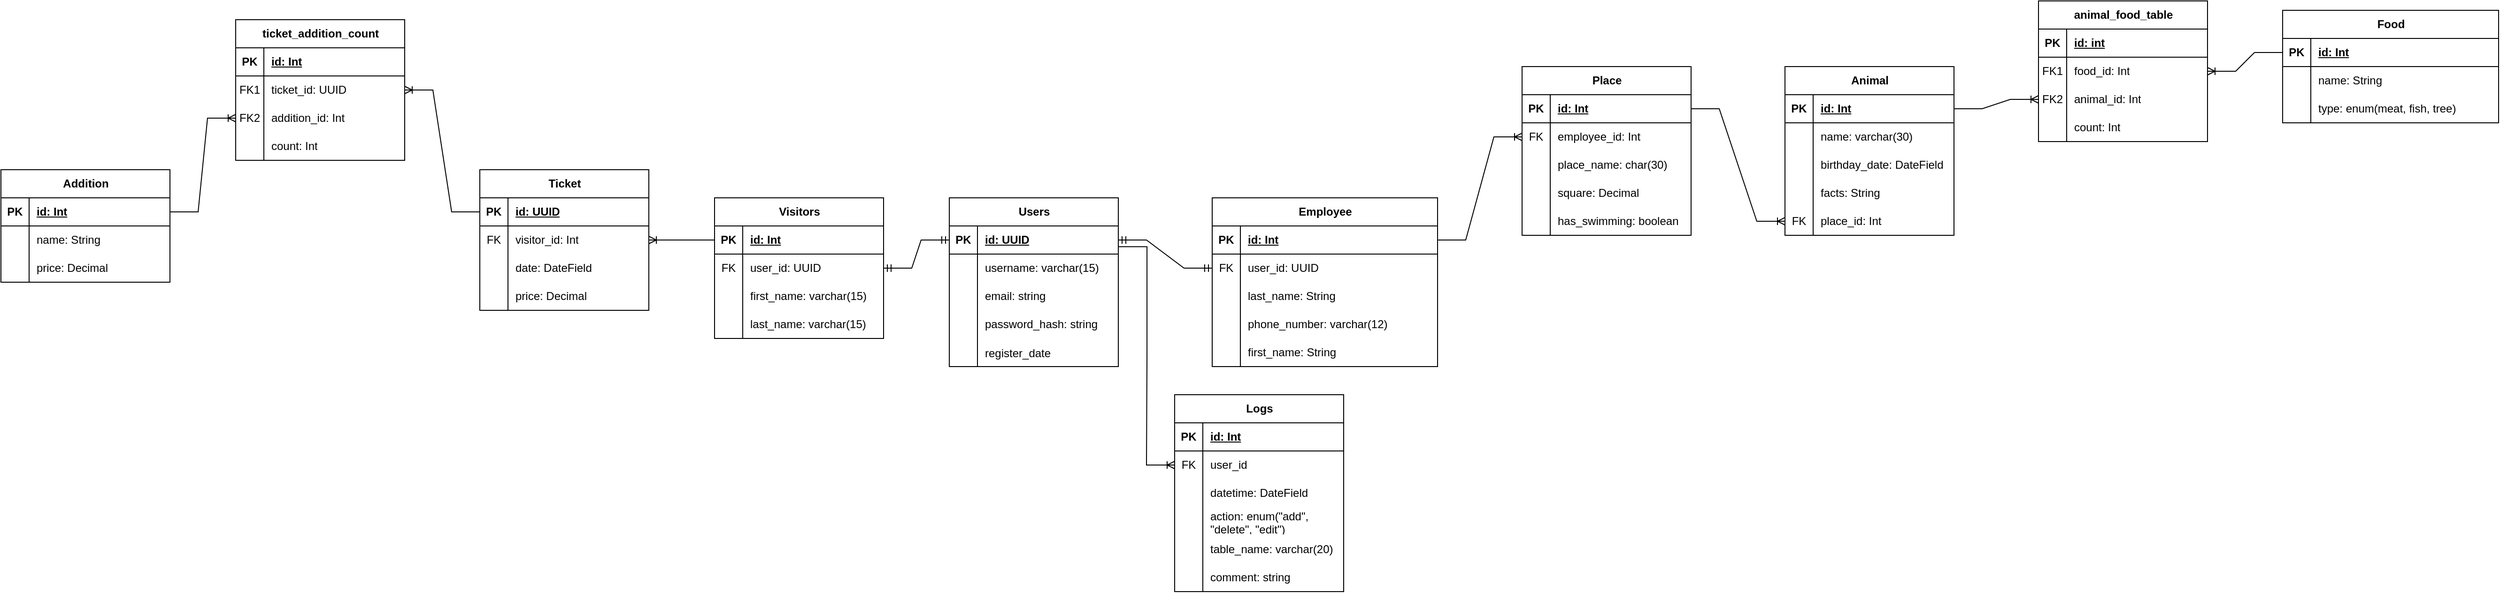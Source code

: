 <mxfile version="24.7.8">
  <diagram name="Page-1" id="DE8N3_P5f9Lv_1x0zMs5">
    <mxGraphModel dx="1443" dy="790" grid="1" gridSize="10" guides="1" tooltips="1" connect="1" arrows="1" fold="1" page="1" pageScale="1" pageWidth="850" pageHeight="1100" math="0" shadow="0">
      <root>
        <mxCell id="0" />
        <mxCell id="1" parent="0" />
        <mxCell id="xOiOOJFxDGVEuiLEVD7t-6" value="Users" style="shape=table;startSize=30;container=1;collapsible=1;childLayout=tableLayout;fixedRows=1;rowLines=0;fontStyle=1;align=center;resizeLast=1;html=1;" parent="1" vertex="1">
          <mxGeometry x="320" y="520" width="180" height="180" as="geometry" />
        </mxCell>
        <mxCell id="xOiOOJFxDGVEuiLEVD7t-7" value="" style="shape=tableRow;horizontal=0;startSize=0;swimlaneHead=0;swimlaneBody=0;fillColor=none;collapsible=0;dropTarget=0;points=[[0,0.5],[1,0.5]];portConstraint=eastwest;top=0;left=0;right=0;bottom=1;" parent="xOiOOJFxDGVEuiLEVD7t-6" vertex="1">
          <mxGeometry y="30" width="180" height="30" as="geometry" />
        </mxCell>
        <mxCell id="xOiOOJFxDGVEuiLEVD7t-8" value="PK" style="shape=partialRectangle;connectable=0;fillColor=none;top=0;left=0;bottom=0;right=0;fontStyle=1;overflow=hidden;whiteSpace=wrap;html=1;" parent="xOiOOJFxDGVEuiLEVD7t-7" vertex="1">
          <mxGeometry width="30" height="30" as="geometry">
            <mxRectangle width="30" height="30" as="alternateBounds" />
          </mxGeometry>
        </mxCell>
        <mxCell id="xOiOOJFxDGVEuiLEVD7t-9" value="id: UUID" style="shape=partialRectangle;connectable=0;fillColor=none;top=0;left=0;bottom=0;right=0;align=left;spacingLeft=6;fontStyle=5;overflow=hidden;whiteSpace=wrap;html=1;" parent="xOiOOJFxDGVEuiLEVD7t-7" vertex="1">
          <mxGeometry x="30" width="150" height="30" as="geometry">
            <mxRectangle width="150" height="30" as="alternateBounds" />
          </mxGeometry>
        </mxCell>
        <mxCell id="xOiOOJFxDGVEuiLEVD7t-10" value="" style="shape=tableRow;horizontal=0;startSize=0;swimlaneHead=0;swimlaneBody=0;fillColor=none;collapsible=0;dropTarget=0;points=[[0,0.5],[1,0.5]];portConstraint=eastwest;top=0;left=0;right=0;bottom=0;" parent="xOiOOJFxDGVEuiLEVD7t-6" vertex="1">
          <mxGeometry y="60" width="180" height="30" as="geometry" />
        </mxCell>
        <mxCell id="xOiOOJFxDGVEuiLEVD7t-11" value="" style="shape=partialRectangle;connectable=0;fillColor=none;top=0;left=0;bottom=0;right=0;editable=1;overflow=hidden;whiteSpace=wrap;html=1;" parent="xOiOOJFxDGVEuiLEVD7t-10" vertex="1">
          <mxGeometry width="30" height="30" as="geometry">
            <mxRectangle width="30" height="30" as="alternateBounds" />
          </mxGeometry>
        </mxCell>
        <mxCell id="xOiOOJFxDGVEuiLEVD7t-12" value="username: varchar(15)" style="shape=partialRectangle;connectable=0;fillColor=none;top=0;left=0;bottom=0;right=0;align=left;spacingLeft=6;overflow=hidden;whiteSpace=wrap;html=1;" parent="xOiOOJFxDGVEuiLEVD7t-10" vertex="1">
          <mxGeometry x="30" width="150" height="30" as="geometry">
            <mxRectangle width="150" height="30" as="alternateBounds" />
          </mxGeometry>
        </mxCell>
        <mxCell id="xOiOOJFxDGVEuiLEVD7t-13" value="" style="shape=tableRow;horizontal=0;startSize=0;swimlaneHead=0;swimlaneBody=0;fillColor=none;collapsible=0;dropTarget=0;points=[[0,0.5],[1,0.5]];portConstraint=eastwest;top=0;left=0;right=0;bottom=0;" parent="xOiOOJFxDGVEuiLEVD7t-6" vertex="1">
          <mxGeometry y="90" width="180" height="30" as="geometry" />
        </mxCell>
        <mxCell id="xOiOOJFxDGVEuiLEVD7t-14" value="" style="shape=partialRectangle;connectable=0;fillColor=none;top=0;left=0;bottom=0;right=0;editable=1;overflow=hidden;whiteSpace=wrap;html=1;" parent="xOiOOJFxDGVEuiLEVD7t-13" vertex="1">
          <mxGeometry width="30" height="30" as="geometry">
            <mxRectangle width="30" height="30" as="alternateBounds" />
          </mxGeometry>
        </mxCell>
        <mxCell id="xOiOOJFxDGVEuiLEVD7t-15" value="email: string" style="shape=partialRectangle;connectable=0;fillColor=none;top=0;left=0;bottom=0;right=0;align=left;spacingLeft=6;overflow=hidden;whiteSpace=wrap;html=1;" parent="xOiOOJFxDGVEuiLEVD7t-13" vertex="1">
          <mxGeometry x="30" width="150" height="30" as="geometry">
            <mxRectangle width="150" height="30" as="alternateBounds" />
          </mxGeometry>
        </mxCell>
        <mxCell id="xOiOOJFxDGVEuiLEVD7t-16" value="" style="shape=tableRow;horizontal=0;startSize=0;swimlaneHead=0;swimlaneBody=0;fillColor=none;collapsible=0;dropTarget=0;points=[[0,0.5],[1,0.5]];portConstraint=eastwest;top=0;left=0;right=0;bottom=0;" parent="xOiOOJFxDGVEuiLEVD7t-6" vertex="1">
          <mxGeometry y="120" width="180" height="30" as="geometry" />
        </mxCell>
        <mxCell id="xOiOOJFxDGVEuiLEVD7t-17" value="" style="shape=partialRectangle;connectable=0;fillColor=none;top=0;left=0;bottom=0;right=0;editable=1;overflow=hidden;whiteSpace=wrap;html=1;" parent="xOiOOJFxDGVEuiLEVD7t-16" vertex="1">
          <mxGeometry width="30" height="30" as="geometry">
            <mxRectangle width="30" height="30" as="alternateBounds" />
          </mxGeometry>
        </mxCell>
        <mxCell id="xOiOOJFxDGVEuiLEVD7t-18" value="password_hash: string" style="shape=partialRectangle;connectable=0;fillColor=none;top=0;left=0;bottom=0;right=0;align=left;spacingLeft=6;overflow=hidden;whiteSpace=wrap;html=1;" parent="xOiOOJFxDGVEuiLEVD7t-16" vertex="1">
          <mxGeometry x="30" width="150" height="30" as="geometry">
            <mxRectangle width="150" height="30" as="alternateBounds" />
          </mxGeometry>
        </mxCell>
        <mxCell id="xOiOOJFxDGVEuiLEVD7t-19" value="" style="shape=tableRow;horizontal=0;startSize=0;swimlaneHead=0;swimlaneBody=0;fillColor=none;collapsible=0;dropTarget=0;points=[[0,0.5],[1,0.5]];portConstraint=eastwest;top=0;left=0;right=0;bottom=0;" parent="xOiOOJFxDGVEuiLEVD7t-6" vertex="1">
          <mxGeometry y="150" width="180" height="30" as="geometry" />
        </mxCell>
        <mxCell id="xOiOOJFxDGVEuiLEVD7t-20" value="" style="shape=partialRectangle;connectable=0;fillColor=none;top=0;left=0;bottom=0;right=0;editable=1;overflow=hidden;" parent="xOiOOJFxDGVEuiLEVD7t-19" vertex="1">
          <mxGeometry width="30" height="30" as="geometry">
            <mxRectangle width="30" height="30" as="alternateBounds" />
          </mxGeometry>
        </mxCell>
        <mxCell id="xOiOOJFxDGVEuiLEVD7t-21" value="register_date" style="shape=partialRectangle;connectable=0;fillColor=none;top=0;left=0;bottom=0;right=0;align=left;spacingLeft=6;overflow=hidden;" parent="xOiOOJFxDGVEuiLEVD7t-19" vertex="1">
          <mxGeometry x="30" width="150" height="30" as="geometry">
            <mxRectangle width="150" height="30" as="alternateBounds" />
          </mxGeometry>
        </mxCell>
        <mxCell id="xOiOOJFxDGVEuiLEVD7t-35" value="Visitors" style="shape=table;startSize=30;container=1;collapsible=1;childLayout=tableLayout;fixedRows=1;rowLines=0;fontStyle=1;align=center;resizeLast=1;html=1;" parent="1" vertex="1">
          <mxGeometry x="70" y="520" width="180" height="150" as="geometry" />
        </mxCell>
        <mxCell id="xOiOOJFxDGVEuiLEVD7t-36" value="" style="shape=tableRow;horizontal=0;startSize=0;swimlaneHead=0;swimlaneBody=0;fillColor=none;collapsible=0;dropTarget=0;points=[[0,0.5],[1,0.5]];portConstraint=eastwest;top=0;left=0;right=0;bottom=1;" parent="xOiOOJFxDGVEuiLEVD7t-35" vertex="1">
          <mxGeometry y="30" width="180" height="30" as="geometry" />
        </mxCell>
        <mxCell id="xOiOOJFxDGVEuiLEVD7t-37" value="PK" style="shape=partialRectangle;connectable=0;fillColor=none;top=0;left=0;bottom=0;right=0;fontStyle=1;overflow=hidden;whiteSpace=wrap;html=1;" parent="xOiOOJFxDGVEuiLEVD7t-36" vertex="1">
          <mxGeometry width="30" height="30" as="geometry">
            <mxRectangle width="30" height="30" as="alternateBounds" />
          </mxGeometry>
        </mxCell>
        <mxCell id="xOiOOJFxDGVEuiLEVD7t-38" value="id: Int" style="shape=partialRectangle;connectable=0;fillColor=none;top=0;left=0;bottom=0;right=0;align=left;spacingLeft=6;fontStyle=5;overflow=hidden;whiteSpace=wrap;html=1;" parent="xOiOOJFxDGVEuiLEVD7t-36" vertex="1">
          <mxGeometry x="30" width="150" height="30" as="geometry">
            <mxRectangle width="150" height="30" as="alternateBounds" />
          </mxGeometry>
        </mxCell>
        <mxCell id="xOiOOJFxDGVEuiLEVD7t-39" value="" style="shape=tableRow;horizontal=0;startSize=0;swimlaneHead=0;swimlaneBody=0;fillColor=none;collapsible=0;dropTarget=0;points=[[0,0.5],[1,0.5]];portConstraint=eastwest;top=0;left=0;right=0;bottom=0;" parent="xOiOOJFxDGVEuiLEVD7t-35" vertex="1">
          <mxGeometry y="60" width="180" height="30" as="geometry" />
        </mxCell>
        <mxCell id="xOiOOJFxDGVEuiLEVD7t-40" value="FK" style="shape=partialRectangle;connectable=0;fillColor=none;top=0;left=0;bottom=0;right=0;editable=1;overflow=hidden;whiteSpace=wrap;html=1;" parent="xOiOOJFxDGVEuiLEVD7t-39" vertex="1">
          <mxGeometry width="30" height="30" as="geometry">
            <mxRectangle width="30" height="30" as="alternateBounds" />
          </mxGeometry>
        </mxCell>
        <mxCell id="xOiOOJFxDGVEuiLEVD7t-41" value="user_id: UUID" style="shape=partialRectangle;connectable=0;fillColor=none;top=0;left=0;bottom=0;right=0;align=left;spacingLeft=6;overflow=hidden;whiteSpace=wrap;html=1;" parent="xOiOOJFxDGVEuiLEVD7t-39" vertex="1">
          <mxGeometry x="30" width="150" height="30" as="geometry">
            <mxRectangle width="150" height="30" as="alternateBounds" />
          </mxGeometry>
        </mxCell>
        <mxCell id="xOiOOJFxDGVEuiLEVD7t-42" value="" style="shape=tableRow;horizontal=0;startSize=0;swimlaneHead=0;swimlaneBody=0;fillColor=none;collapsible=0;dropTarget=0;points=[[0,0.5],[1,0.5]];portConstraint=eastwest;top=0;left=0;right=0;bottom=0;" parent="xOiOOJFxDGVEuiLEVD7t-35" vertex="1">
          <mxGeometry y="90" width="180" height="30" as="geometry" />
        </mxCell>
        <mxCell id="xOiOOJFxDGVEuiLEVD7t-43" value="" style="shape=partialRectangle;connectable=0;fillColor=none;top=0;left=0;bottom=0;right=0;editable=1;overflow=hidden;whiteSpace=wrap;html=1;" parent="xOiOOJFxDGVEuiLEVD7t-42" vertex="1">
          <mxGeometry width="30" height="30" as="geometry">
            <mxRectangle width="30" height="30" as="alternateBounds" />
          </mxGeometry>
        </mxCell>
        <mxCell id="xOiOOJFxDGVEuiLEVD7t-44" value="first_name: varchar(15)" style="shape=partialRectangle;connectable=0;fillColor=none;top=0;left=0;bottom=0;right=0;align=left;spacingLeft=6;overflow=hidden;whiteSpace=wrap;html=1;" parent="xOiOOJFxDGVEuiLEVD7t-42" vertex="1">
          <mxGeometry x="30" width="150" height="30" as="geometry">
            <mxRectangle width="150" height="30" as="alternateBounds" />
          </mxGeometry>
        </mxCell>
        <mxCell id="xOiOOJFxDGVEuiLEVD7t-45" value="" style="shape=tableRow;horizontal=0;startSize=0;swimlaneHead=0;swimlaneBody=0;fillColor=none;collapsible=0;dropTarget=0;points=[[0,0.5],[1,0.5]];portConstraint=eastwest;top=0;left=0;right=0;bottom=0;" parent="xOiOOJFxDGVEuiLEVD7t-35" vertex="1">
          <mxGeometry y="120" width="180" height="30" as="geometry" />
        </mxCell>
        <mxCell id="xOiOOJFxDGVEuiLEVD7t-46" value="" style="shape=partialRectangle;connectable=0;fillColor=none;top=0;left=0;bottom=0;right=0;editable=1;overflow=hidden;whiteSpace=wrap;html=1;" parent="xOiOOJFxDGVEuiLEVD7t-45" vertex="1">
          <mxGeometry width="30" height="30" as="geometry">
            <mxRectangle width="30" height="30" as="alternateBounds" />
          </mxGeometry>
        </mxCell>
        <mxCell id="xOiOOJFxDGVEuiLEVD7t-47" value="last_name: varchar(15)" style="shape=partialRectangle;connectable=0;fillColor=none;top=0;left=0;bottom=0;right=0;align=left;spacingLeft=6;overflow=hidden;whiteSpace=wrap;html=1;" parent="xOiOOJFxDGVEuiLEVD7t-45" vertex="1">
          <mxGeometry x="30" width="150" height="30" as="geometry">
            <mxRectangle width="150" height="30" as="alternateBounds" />
          </mxGeometry>
        </mxCell>
        <mxCell id="xOiOOJFxDGVEuiLEVD7t-75" value="" style="edgeStyle=entityRelationEdgeStyle;fontSize=12;html=1;endArrow=ERmandOne;rounded=0;exitX=0;exitY=0.5;exitDx=0;exitDy=0;entryX=1;entryY=0.5;entryDx=0;entryDy=0;endFill=0;startArrow=ERmandOne;startFill=0;" parent="1" source="xOiOOJFxDGVEuiLEVD7t-7" target="xOiOOJFxDGVEuiLEVD7t-39" edge="1">
          <mxGeometry width="100" height="100" relative="1" as="geometry">
            <mxPoint x="300" y="530" as="sourcePoint" />
            <mxPoint x="290" y="650" as="targetPoint" />
          </mxGeometry>
        </mxCell>
        <mxCell id="xOiOOJFxDGVEuiLEVD7t-62" value="Ticket" style="shape=table;startSize=30;container=1;collapsible=1;childLayout=tableLayout;fixedRows=1;rowLines=0;fontStyle=1;align=center;resizeLast=1;html=1;" parent="1" vertex="1">
          <mxGeometry x="-180" y="490" width="180" height="150" as="geometry" />
        </mxCell>
        <mxCell id="xOiOOJFxDGVEuiLEVD7t-63" value="" style="shape=tableRow;horizontal=0;startSize=0;swimlaneHead=0;swimlaneBody=0;fillColor=none;collapsible=0;dropTarget=0;points=[[0,0.5],[1,0.5]];portConstraint=eastwest;top=0;left=0;right=0;bottom=1;" parent="xOiOOJFxDGVEuiLEVD7t-62" vertex="1">
          <mxGeometry y="30" width="180" height="30" as="geometry" />
        </mxCell>
        <mxCell id="xOiOOJFxDGVEuiLEVD7t-64" value="PK" style="shape=partialRectangle;connectable=0;fillColor=none;top=0;left=0;bottom=0;right=0;fontStyle=1;overflow=hidden;whiteSpace=wrap;html=1;" parent="xOiOOJFxDGVEuiLEVD7t-63" vertex="1">
          <mxGeometry width="30" height="30" as="geometry">
            <mxRectangle width="30" height="30" as="alternateBounds" />
          </mxGeometry>
        </mxCell>
        <mxCell id="xOiOOJFxDGVEuiLEVD7t-65" value="id: UUID" style="shape=partialRectangle;connectable=0;fillColor=none;top=0;left=0;bottom=0;right=0;align=left;spacingLeft=6;fontStyle=5;overflow=hidden;whiteSpace=wrap;html=1;" parent="xOiOOJFxDGVEuiLEVD7t-63" vertex="1">
          <mxGeometry x="30" width="150" height="30" as="geometry">
            <mxRectangle width="150" height="30" as="alternateBounds" />
          </mxGeometry>
        </mxCell>
        <mxCell id="xOiOOJFxDGVEuiLEVD7t-66" value="" style="shape=tableRow;horizontal=0;startSize=0;swimlaneHead=0;swimlaneBody=0;fillColor=none;collapsible=0;dropTarget=0;points=[[0,0.5],[1,0.5]];portConstraint=eastwest;top=0;left=0;right=0;bottom=0;" parent="xOiOOJFxDGVEuiLEVD7t-62" vertex="1">
          <mxGeometry y="60" width="180" height="30" as="geometry" />
        </mxCell>
        <mxCell id="xOiOOJFxDGVEuiLEVD7t-67" value="FK" style="shape=partialRectangle;connectable=0;fillColor=none;top=0;left=0;bottom=0;right=0;editable=1;overflow=hidden;whiteSpace=wrap;html=1;" parent="xOiOOJFxDGVEuiLEVD7t-66" vertex="1">
          <mxGeometry width="30" height="30" as="geometry">
            <mxRectangle width="30" height="30" as="alternateBounds" />
          </mxGeometry>
        </mxCell>
        <mxCell id="xOiOOJFxDGVEuiLEVD7t-68" value="visitor&lt;span style=&quot;background-color: initial;&quot;&gt;_id: Int&lt;/span&gt;" style="shape=partialRectangle;connectable=0;fillColor=none;top=0;left=0;bottom=0;right=0;align=left;spacingLeft=6;overflow=hidden;whiteSpace=wrap;html=1;" parent="xOiOOJFxDGVEuiLEVD7t-66" vertex="1">
          <mxGeometry x="30" width="150" height="30" as="geometry">
            <mxRectangle width="150" height="30" as="alternateBounds" />
          </mxGeometry>
        </mxCell>
        <mxCell id="xOiOOJFxDGVEuiLEVD7t-79" value="" style="shape=tableRow;horizontal=0;startSize=0;swimlaneHead=0;swimlaneBody=0;fillColor=none;collapsible=0;dropTarget=0;points=[[0,0.5],[1,0.5]];portConstraint=eastwest;top=0;left=0;right=0;bottom=0;" parent="xOiOOJFxDGVEuiLEVD7t-62" vertex="1">
          <mxGeometry y="90" width="180" height="30" as="geometry" />
        </mxCell>
        <mxCell id="xOiOOJFxDGVEuiLEVD7t-80" value="" style="shape=partialRectangle;connectable=0;fillColor=none;top=0;left=0;bottom=0;right=0;editable=1;overflow=hidden;whiteSpace=wrap;html=1;" parent="xOiOOJFxDGVEuiLEVD7t-79" vertex="1">
          <mxGeometry width="30" height="30" as="geometry">
            <mxRectangle width="30" height="30" as="alternateBounds" />
          </mxGeometry>
        </mxCell>
        <mxCell id="xOiOOJFxDGVEuiLEVD7t-81" value="date: DateField" style="shape=partialRectangle;connectable=0;fillColor=none;top=0;left=0;bottom=0;right=0;align=left;spacingLeft=6;overflow=hidden;whiteSpace=wrap;html=1;" parent="xOiOOJFxDGVEuiLEVD7t-79" vertex="1">
          <mxGeometry x="30" width="150" height="30" as="geometry">
            <mxRectangle width="150" height="30" as="alternateBounds" />
          </mxGeometry>
        </mxCell>
        <mxCell id="xOiOOJFxDGVEuiLEVD7t-69" value="" style="shape=tableRow;horizontal=0;startSize=0;swimlaneHead=0;swimlaneBody=0;fillColor=none;collapsible=0;dropTarget=0;points=[[0,0.5],[1,0.5]];portConstraint=eastwest;top=0;left=0;right=0;bottom=0;" parent="xOiOOJFxDGVEuiLEVD7t-62" vertex="1">
          <mxGeometry y="120" width="180" height="30" as="geometry" />
        </mxCell>
        <mxCell id="xOiOOJFxDGVEuiLEVD7t-70" value="" style="shape=partialRectangle;connectable=0;fillColor=none;top=0;left=0;bottom=0;right=0;editable=1;overflow=hidden;whiteSpace=wrap;html=1;" parent="xOiOOJFxDGVEuiLEVD7t-69" vertex="1">
          <mxGeometry width="30" height="30" as="geometry">
            <mxRectangle width="30" height="30" as="alternateBounds" />
          </mxGeometry>
        </mxCell>
        <mxCell id="xOiOOJFxDGVEuiLEVD7t-71" value="price: Decimal" style="shape=partialRectangle;connectable=0;fillColor=none;top=0;left=0;bottom=0;right=0;align=left;spacingLeft=6;overflow=hidden;whiteSpace=wrap;html=1;" parent="xOiOOJFxDGVEuiLEVD7t-69" vertex="1">
          <mxGeometry x="30" width="150" height="30" as="geometry">
            <mxRectangle width="150" height="30" as="alternateBounds" />
          </mxGeometry>
        </mxCell>
        <mxCell id="xOiOOJFxDGVEuiLEVD7t-83" value="Addition" style="shape=table;startSize=30;container=1;collapsible=1;childLayout=tableLayout;fixedRows=1;rowLines=0;fontStyle=1;align=center;resizeLast=1;html=1;" parent="1" vertex="1">
          <mxGeometry x="-690" y="490" width="180" height="120" as="geometry" />
        </mxCell>
        <mxCell id="xOiOOJFxDGVEuiLEVD7t-84" value="" style="shape=tableRow;horizontal=0;startSize=0;swimlaneHead=0;swimlaneBody=0;fillColor=none;collapsible=0;dropTarget=0;points=[[0,0.5],[1,0.5]];portConstraint=eastwest;top=0;left=0;right=0;bottom=1;" parent="xOiOOJFxDGVEuiLEVD7t-83" vertex="1">
          <mxGeometry y="30" width="180" height="30" as="geometry" />
        </mxCell>
        <mxCell id="xOiOOJFxDGVEuiLEVD7t-85" value="PK" style="shape=partialRectangle;connectable=0;fillColor=none;top=0;left=0;bottom=0;right=0;fontStyle=1;overflow=hidden;whiteSpace=wrap;html=1;" parent="xOiOOJFxDGVEuiLEVD7t-84" vertex="1">
          <mxGeometry width="30" height="30" as="geometry">
            <mxRectangle width="30" height="30" as="alternateBounds" />
          </mxGeometry>
        </mxCell>
        <mxCell id="xOiOOJFxDGVEuiLEVD7t-86" value="id: Int" style="shape=partialRectangle;connectable=0;fillColor=none;top=0;left=0;bottom=0;right=0;align=left;spacingLeft=6;fontStyle=5;overflow=hidden;whiteSpace=wrap;html=1;" parent="xOiOOJFxDGVEuiLEVD7t-84" vertex="1">
          <mxGeometry x="30" width="150" height="30" as="geometry">
            <mxRectangle width="150" height="30" as="alternateBounds" />
          </mxGeometry>
        </mxCell>
        <mxCell id="xOiOOJFxDGVEuiLEVD7t-87" value="" style="shape=tableRow;horizontal=0;startSize=0;swimlaneHead=0;swimlaneBody=0;fillColor=none;collapsible=0;dropTarget=0;points=[[0,0.5],[1,0.5]];portConstraint=eastwest;top=0;left=0;right=0;bottom=0;" parent="xOiOOJFxDGVEuiLEVD7t-83" vertex="1">
          <mxGeometry y="60" width="180" height="30" as="geometry" />
        </mxCell>
        <mxCell id="xOiOOJFxDGVEuiLEVD7t-88" value="" style="shape=partialRectangle;connectable=0;fillColor=none;top=0;left=0;bottom=0;right=0;editable=1;overflow=hidden;whiteSpace=wrap;html=1;" parent="xOiOOJFxDGVEuiLEVD7t-87" vertex="1">
          <mxGeometry width="30" height="30" as="geometry">
            <mxRectangle width="30" height="30" as="alternateBounds" />
          </mxGeometry>
        </mxCell>
        <mxCell id="xOiOOJFxDGVEuiLEVD7t-89" value="name: String" style="shape=partialRectangle;connectable=0;fillColor=none;top=0;left=0;bottom=0;right=0;align=left;spacingLeft=6;overflow=hidden;whiteSpace=wrap;html=1;" parent="xOiOOJFxDGVEuiLEVD7t-87" vertex="1">
          <mxGeometry x="30" width="150" height="30" as="geometry">
            <mxRectangle width="150" height="30" as="alternateBounds" />
          </mxGeometry>
        </mxCell>
        <mxCell id="xOiOOJFxDGVEuiLEVD7t-90" value="" style="shape=tableRow;horizontal=0;startSize=0;swimlaneHead=0;swimlaneBody=0;fillColor=none;collapsible=0;dropTarget=0;points=[[0,0.5],[1,0.5]];portConstraint=eastwest;top=0;left=0;right=0;bottom=0;" parent="xOiOOJFxDGVEuiLEVD7t-83" vertex="1">
          <mxGeometry y="90" width="180" height="30" as="geometry" />
        </mxCell>
        <mxCell id="xOiOOJFxDGVEuiLEVD7t-91" value="" style="shape=partialRectangle;connectable=0;fillColor=none;top=0;left=0;bottom=0;right=0;editable=1;overflow=hidden;whiteSpace=wrap;html=1;" parent="xOiOOJFxDGVEuiLEVD7t-90" vertex="1">
          <mxGeometry width="30" height="30" as="geometry">
            <mxRectangle width="30" height="30" as="alternateBounds" />
          </mxGeometry>
        </mxCell>
        <mxCell id="xOiOOJFxDGVEuiLEVD7t-92" value="price: Decimal" style="shape=partialRectangle;connectable=0;fillColor=none;top=0;left=0;bottom=0;right=0;align=left;spacingLeft=6;overflow=hidden;whiteSpace=wrap;html=1;" parent="xOiOOJFxDGVEuiLEVD7t-90" vertex="1">
          <mxGeometry x="30" width="150" height="30" as="geometry">
            <mxRectangle width="150" height="30" as="alternateBounds" />
          </mxGeometry>
        </mxCell>
        <mxCell id="xOiOOJFxDGVEuiLEVD7t-96" value="ticket_addition_count" style="shape=table;startSize=30;container=1;collapsible=1;childLayout=tableLayout;fixedRows=1;rowLines=0;fontStyle=1;align=center;resizeLast=1;html=1;" parent="1" vertex="1">
          <mxGeometry x="-440" y="330" width="180" height="150" as="geometry" />
        </mxCell>
        <mxCell id="xOiOOJFxDGVEuiLEVD7t-97" value="" style="shape=tableRow;horizontal=0;startSize=0;swimlaneHead=0;swimlaneBody=0;fillColor=none;collapsible=0;dropTarget=0;points=[[0,0.5],[1,0.5]];portConstraint=eastwest;top=0;left=0;right=0;bottom=1;" parent="xOiOOJFxDGVEuiLEVD7t-96" vertex="1">
          <mxGeometry y="30" width="180" height="30" as="geometry" />
        </mxCell>
        <mxCell id="xOiOOJFxDGVEuiLEVD7t-98" value="PK" style="shape=partialRectangle;connectable=0;fillColor=none;top=0;left=0;bottom=0;right=0;fontStyle=1;overflow=hidden;whiteSpace=wrap;html=1;" parent="xOiOOJFxDGVEuiLEVD7t-97" vertex="1">
          <mxGeometry width="30" height="30" as="geometry">
            <mxRectangle width="30" height="30" as="alternateBounds" />
          </mxGeometry>
        </mxCell>
        <mxCell id="xOiOOJFxDGVEuiLEVD7t-99" value="id: Int" style="shape=partialRectangle;connectable=0;fillColor=none;top=0;left=0;bottom=0;right=0;align=left;spacingLeft=6;fontStyle=5;overflow=hidden;whiteSpace=wrap;html=1;" parent="xOiOOJFxDGVEuiLEVD7t-97" vertex="1">
          <mxGeometry x="30" width="150" height="30" as="geometry">
            <mxRectangle width="150" height="30" as="alternateBounds" />
          </mxGeometry>
        </mxCell>
        <mxCell id="xOiOOJFxDGVEuiLEVD7t-100" value="" style="shape=tableRow;horizontal=0;startSize=0;swimlaneHead=0;swimlaneBody=0;fillColor=none;collapsible=0;dropTarget=0;points=[[0,0.5],[1,0.5]];portConstraint=eastwest;top=0;left=0;right=0;bottom=0;" parent="xOiOOJFxDGVEuiLEVD7t-96" vertex="1">
          <mxGeometry y="60" width="180" height="30" as="geometry" />
        </mxCell>
        <mxCell id="xOiOOJFxDGVEuiLEVD7t-101" value="FK1" style="shape=partialRectangle;connectable=0;fillColor=none;top=0;left=0;bottom=0;right=0;editable=1;overflow=hidden;whiteSpace=wrap;html=1;" parent="xOiOOJFxDGVEuiLEVD7t-100" vertex="1">
          <mxGeometry width="30" height="30" as="geometry">
            <mxRectangle width="30" height="30" as="alternateBounds" />
          </mxGeometry>
        </mxCell>
        <mxCell id="xOiOOJFxDGVEuiLEVD7t-102" value="ticket_id: UUID" style="shape=partialRectangle;connectable=0;fillColor=none;top=0;left=0;bottom=0;right=0;align=left;spacingLeft=6;overflow=hidden;whiteSpace=wrap;html=1;" parent="xOiOOJFxDGVEuiLEVD7t-100" vertex="1">
          <mxGeometry x="30" width="150" height="30" as="geometry">
            <mxRectangle width="150" height="30" as="alternateBounds" />
          </mxGeometry>
        </mxCell>
        <mxCell id="xOiOOJFxDGVEuiLEVD7t-103" value="" style="shape=tableRow;horizontal=0;startSize=0;swimlaneHead=0;swimlaneBody=0;fillColor=none;collapsible=0;dropTarget=0;points=[[0,0.5],[1,0.5]];portConstraint=eastwest;top=0;left=0;right=0;bottom=0;" parent="xOiOOJFxDGVEuiLEVD7t-96" vertex="1">
          <mxGeometry y="90" width="180" height="30" as="geometry" />
        </mxCell>
        <mxCell id="xOiOOJFxDGVEuiLEVD7t-104" value="FK2" style="shape=partialRectangle;connectable=0;fillColor=none;top=0;left=0;bottom=0;right=0;editable=1;overflow=hidden;whiteSpace=wrap;html=1;" parent="xOiOOJFxDGVEuiLEVD7t-103" vertex="1">
          <mxGeometry width="30" height="30" as="geometry">
            <mxRectangle width="30" height="30" as="alternateBounds" />
          </mxGeometry>
        </mxCell>
        <mxCell id="xOiOOJFxDGVEuiLEVD7t-105" value="addition_id: Int" style="shape=partialRectangle;connectable=0;fillColor=none;top=0;left=0;bottom=0;right=0;align=left;spacingLeft=6;overflow=hidden;whiteSpace=wrap;html=1;" parent="xOiOOJFxDGVEuiLEVD7t-103" vertex="1">
          <mxGeometry x="30" width="150" height="30" as="geometry">
            <mxRectangle width="150" height="30" as="alternateBounds" />
          </mxGeometry>
        </mxCell>
        <mxCell id="xOiOOJFxDGVEuiLEVD7t-106" value="" style="shape=tableRow;horizontal=0;startSize=0;swimlaneHead=0;swimlaneBody=0;fillColor=none;collapsible=0;dropTarget=0;points=[[0,0.5],[1,0.5]];portConstraint=eastwest;top=0;left=0;right=0;bottom=0;" parent="xOiOOJFxDGVEuiLEVD7t-96" vertex="1">
          <mxGeometry y="120" width="180" height="30" as="geometry" />
        </mxCell>
        <mxCell id="xOiOOJFxDGVEuiLEVD7t-107" value="" style="shape=partialRectangle;connectable=0;fillColor=none;top=0;left=0;bottom=0;right=0;editable=1;overflow=hidden;whiteSpace=wrap;html=1;" parent="xOiOOJFxDGVEuiLEVD7t-106" vertex="1">
          <mxGeometry width="30" height="30" as="geometry">
            <mxRectangle width="30" height="30" as="alternateBounds" />
          </mxGeometry>
        </mxCell>
        <mxCell id="xOiOOJFxDGVEuiLEVD7t-108" value="count: Int" style="shape=partialRectangle;connectable=0;fillColor=none;top=0;left=0;bottom=0;right=0;align=left;spacingLeft=6;overflow=hidden;whiteSpace=wrap;html=1;" parent="xOiOOJFxDGVEuiLEVD7t-106" vertex="1">
          <mxGeometry x="30" width="150" height="30" as="geometry">
            <mxRectangle width="150" height="30" as="alternateBounds" />
          </mxGeometry>
        </mxCell>
        <mxCell id="xOiOOJFxDGVEuiLEVD7t-82" value="" style="edgeStyle=entityRelationEdgeStyle;fontSize=12;html=1;endArrow=ERoneToMany;rounded=0;exitX=0;exitY=0.5;exitDx=0;exitDy=0;entryX=1;entryY=0.5;entryDx=0;entryDy=0;" parent="1" source="xOiOOJFxDGVEuiLEVD7t-36" target="xOiOOJFxDGVEuiLEVD7t-66" edge="1">
          <mxGeometry width="100" height="100" relative="1" as="geometry">
            <mxPoint x="70" y="590" as="sourcePoint" />
            <mxPoint x="-30" y="690" as="targetPoint" />
          </mxGeometry>
        </mxCell>
        <mxCell id="xOiOOJFxDGVEuiLEVD7t-109" value="" style="edgeStyle=entityRelationEdgeStyle;fontSize=12;html=1;endArrow=ERoneToMany;rounded=0;exitX=1;exitY=0.5;exitDx=0;exitDy=0;entryX=0;entryY=0.5;entryDx=0;entryDy=0;" parent="1" source="xOiOOJFxDGVEuiLEVD7t-84" target="xOiOOJFxDGVEuiLEVD7t-103" edge="1">
          <mxGeometry width="100" height="100" relative="1" as="geometry">
            <mxPoint x="-410" y="540" as="sourcePoint" />
            <mxPoint x="-480" y="530" as="targetPoint" />
          </mxGeometry>
        </mxCell>
        <mxCell id="xOiOOJFxDGVEuiLEVD7t-112" value="" style="edgeStyle=entityRelationEdgeStyle;fontSize=12;html=1;endArrow=ERoneToMany;rounded=0;entryX=1;entryY=0.5;entryDx=0;entryDy=0;exitX=0;exitY=0.5;exitDx=0;exitDy=0;" parent="1" source="xOiOOJFxDGVEuiLEVD7t-63" target="xOiOOJFxDGVEuiLEVD7t-100" edge="1">
          <mxGeometry width="100" height="100" relative="1" as="geometry">
            <mxPoint x="-270" y="560" as="sourcePoint" />
            <mxPoint x="-170" y="460" as="targetPoint" />
          </mxGeometry>
        </mxCell>
        <mxCell id="xOiOOJFxDGVEuiLEVD7t-113" value="Employee" style="shape=table;startSize=30;container=1;collapsible=1;childLayout=tableLayout;fixedRows=1;rowLines=0;fontStyle=1;align=center;resizeLast=1;html=1;" parent="1" vertex="1">
          <mxGeometry x="600" y="520" width="240" height="180" as="geometry" />
        </mxCell>
        <mxCell id="xOiOOJFxDGVEuiLEVD7t-114" value="" style="shape=tableRow;horizontal=0;startSize=0;swimlaneHead=0;swimlaneBody=0;fillColor=none;collapsible=0;dropTarget=0;points=[[0,0.5],[1,0.5]];portConstraint=eastwest;top=0;left=0;right=0;bottom=1;" parent="xOiOOJFxDGVEuiLEVD7t-113" vertex="1">
          <mxGeometry y="30" width="240" height="30" as="geometry" />
        </mxCell>
        <mxCell id="xOiOOJFxDGVEuiLEVD7t-115" value="PK" style="shape=partialRectangle;connectable=0;fillColor=none;top=0;left=0;bottom=0;right=0;fontStyle=1;overflow=hidden;whiteSpace=wrap;html=1;" parent="xOiOOJFxDGVEuiLEVD7t-114" vertex="1">
          <mxGeometry width="30" height="30" as="geometry">
            <mxRectangle width="30" height="30" as="alternateBounds" />
          </mxGeometry>
        </mxCell>
        <mxCell id="xOiOOJFxDGVEuiLEVD7t-116" value="id: Int" style="shape=partialRectangle;connectable=0;fillColor=none;top=0;left=0;bottom=0;right=0;align=left;spacingLeft=6;fontStyle=5;overflow=hidden;whiteSpace=wrap;html=1;" parent="xOiOOJFxDGVEuiLEVD7t-114" vertex="1">
          <mxGeometry x="30" width="210" height="30" as="geometry">
            <mxRectangle width="210" height="30" as="alternateBounds" />
          </mxGeometry>
        </mxCell>
        <mxCell id="xOiOOJFxDGVEuiLEVD7t-117" value="" style="shape=tableRow;horizontal=0;startSize=0;swimlaneHead=0;swimlaneBody=0;fillColor=none;collapsible=0;dropTarget=0;points=[[0,0.5],[1,0.5]];portConstraint=eastwest;top=0;left=0;right=0;bottom=0;" parent="xOiOOJFxDGVEuiLEVD7t-113" vertex="1">
          <mxGeometry y="60" width="240" height="30" as="geometry" />
        </mxCell>
        <mxCell id="xOiOOJFxDGVEuiLEVD7t-118" value="FK" style="shape=partialRectangle;connectable=0;fillColor=none;top=0;left=0;bottom=0;right=0;editable=1;overflow=hidden;whiteSpace=wrap;html=1;" parent="xOiOOJFxDGVEuiLEVD7t-117" vertex="1">
          <mxGeometry width="30" height="30" as="geometry">
            <mxRectangle width="30" height="30" as="alternateBounds" />
          </mxGeometry>
        </mxCell>
        <mxCell id="xOiOOJFxDGVEuiLEVD7t-119" value="user_id: UUID" style="shape=partialRectangle;connectable=0;fillColor=none;top=0;left=0;bottom=0;right=0;align=left;spacingLeft=6;overflow=hidden;whiteSpace=wrap;html=1;" parent="xOiOOJFxDGVEuiLEVD7t-117" vertex="1">
          <mxGeometry x="30" width="210" height="30" as="geometry">
            <mxRectangle width="210" height="30" as="alternateBounds" />
          </mxGeometry>
        </mxCell>
        <mxCell id="xOiOOJFxDGVEuiLEVD7t-120" value="" style="shape=tableRow;horizontal=0;startSize=0;swimlaneHead=0;swimlaneBody=0;fillColor=none;collapsible=0;dropTarget=0;points=[[0,0.5],[1,0.5]];portConstraint=eastwest;top=0;left=0;right=0;bottom=0;" parent="xOiOOJFxDGVEuiLEVD7t-113" vertex="1">
          <mxGeometry y="90" width="240" height="30" as="geometry" />
        </mxCell>
        <mxCell id="xOiOOJFxDGVEuiLEVD7t-121" value="" style="shape=partialRectangle;connectable=0;fillColor=none;top=0;left=0;bottom=0;right=0;editable=1;overflow=hidden;whiteSpace=wrap;html=1;" parent="xOiOOJFxDGVEuiLEVD7t-120" vertex="1">
          <mxGeometry width="30" height="30" as="geometry">
            <mxRectangle width="30" height="30" as="alternateBounds" />
          </mxGeometry>
        </mxCell>
        <mxCell id="xOiOOJFxDGVEuiLEVD7t-122" value="last_name: String" style="shape=partialRectangle;connectable=0;fillColor=none;top=0;left=0;bottom=0;right=0;align=left;spacingLeft=6;overflow=hidden;whiteSpace=wrap;html=1;" parent="xOiOOJFxDGVEuiLEVD7t-120" vertex="1">
          <mxGeometry x="30" width="210" height="30" as="geometry">
            <mxRectangle width="210" height="30" as="alternateBounds" />
          </mxGeometry>
        </mxCell>
        <mxCell id="xOiOOJFxDGVEuiLEVD7t-123" value="" style="shape=tableRow;horizontal=0;startSize=0;swimlaneHead=0;swimlaneBody=0;fillColor=none;collapsible=0;dropTarget=0;points=[[0,0.5],[1,0.5]];portConstraint=eastwest;top=0;left=0;right=0;bottom=0;" parent="xOiOOJFxDGVEuiLEVD7t-113" vertex="1">
          <mxGeometry y="120" width="240" height="30" as="geometry" />
        </mxCell>
        <mxCell id="xOiOOJFxDGVEuiLEVD7t-124" value="" style="shape=partialRectangle;connectable=0;fillColor=none;top=0;left=0;bottom=0;right=0;editable=1;overflow=hidden;whiteSpace=wrap;html=1;" parent="xOiOOJFxDGVEuiLEVD7t-123" vertex="1">
          <mxGeometry width="30" height="30" as="geometry">
            <mxRectangle width="30" height="30" as="alternateBounds" />
          </mxGeometry>
        </mxCell>
        <mxCell id="xOiOOJFxDGVEuiLEVD7t-125" value="phone_number: varchar(12)" style="shape=partialRectangle;connectable=0;fillColor=none;top=0;left=0;bottom=0;right=0;align=left;spacingLeft=6;overflow=hidden;whiteSpace=wrap;html=1;" parent="xOiOOJFxDGVEuiLEVD7t-123" vertex="1">
          <mxGeometry x="30" width="210" height="30" as="geometry">
            <mxRectangle width="210" height="30" as="alternateBounds" />
          </mxGeometry>
        </mxCell>
        <mxCell id="xOiOOJFxDGVEuiLEVD7t-162" value="" style="shape=tableRow;horizontal=0;startSize=0;swimlaneHead=0;swimlaneBody=0;fillColor=none;collapsible=0;dropTarget=0;points=[[0,0.5],[1,0.5]];portConstraint=eastwest;top=0;left=0;right=0;bottom=0;" parent="xOiOOJFxDGVEuiLEVD7t-113" vertex="1">
          <mxGeometry y="150" width="240" height="30" as="geometry" />
        </mxCell>
        <mxCell id="xOiOOJFxDGVEuiLEVD7t-163" value="" style="shape=partialRectangle;connectable=0;fillColor=none;top=0;left=0;bottom=0;right=0;editable=1;overflow=hidden;whiteSpace=wrap;html=1;" parent="xOiOOJFxDGVEuiLEVD7t-162" vertex="1">
          <mxGeometry width="30" height="30" as="geometry">
            <mxRectangle width="30" height="30" as="alternateBounds" />
          </mxGeometry>
        </mxCell>
        <mxCell id="xOiOOJFxDGVEuiLEVD7t-164" value="first_name: String" style="shape=partialRectangle;connectable=0;fillColor=none;top=0;left=0;bottom=0;right=0;align=left;spacingLeft=6;overflow=hidden;whiteSpace=wrap;html=1;" parent="xOiOOJFxDGVEuiLEVD7t-162" vertex="1">
          <mxGeometry x="30" width="210" height="30" as="geometry">
            <mxRectangle width="210" height="30" as="alternateBounds" />
          </mxGeometry>
        </mxCell>
        <mxCell id="xOiOOJFxDGVEuiLEVD7t-129" value="Place" style="shape=table;startSize=30;container=1;collapsible=1;childLayout=tableLayout;fixedRows=1;rowLines=0;fontStyle=1;align=center;resizeLast=1;html=1;" parent="1" vertex="1">
          <mxGeometry x="930" y="380" width="180" height="180" as="geometry" />
        </mxCell>
        <mxCell id="xOiOOJFxDGVEuiLEVD7t-130" value="" style="shape=tableRow;horizontal=0;startSize=0;swimlaneHead=0;swimlaneBody=0;fillColor=none;collapsible=0;dropTarget=0;points=[[0,0.5],[1,0.5]];portConstraint=eastwest;top=0;left=0;right=0;bottom=1;" parent="xOiOOJFxDGVEuiLEVD7t-129" vertex="1">
          <mxGeometry y="30" width="180" height="30" as="geometry" />
        </mxCell>
        <mxCell id="xOiOOJFxDGVEuiLEVD7t-131" value="PK" style="shape=partialRectangle;connectable=0;fillColor=none;top=0;left=0;bottom=0;right=0;fontStyle=1;overflow=hidden;whiteSpace=wrap;html=1;" parent="xOiOOJFxDGVEuiLEVD7t-130" vertex="1">
          <mxGeometry width="30" height="30" as="geometry">
            <mxRectangle width="30" height="30" as="alternateBounds" />
          </mxGeometry>
        </mxCell>
        <mxCell id="xOiOOJFxDGVEuiLEVD7t-132" value="id: Int" style="shape=partialRectangle;connectable=0;fillColor=none;top=0;left=0;bottom=0;right=0;align=left;spacingLeft=6;fontStyle=5;overflow=hidden;whiteSpace=wrap;html=1;" parent="xOiOOJFxDGVEuiLEVD7t-130" vertex="1">
          <mxGeometry x="30" width="150" height="30" as="geometry">
            <mxRectangle width="150" height="30" as="alternateBounds" />
          </mxGeometry>
        </mxCell>
        <mxCell id="xOiOOJFxDGVEuiLEVD7t-133" value="" style="shape=tableRow;horizontal=0;startSize=0;swimlaneHead=0;swimlaneBody=0;fillColor=none;collapsible=0;dropTarget=0;points=[[0,0.5],[1,0.5]];portConstraint=eastwest;top=0;left=0;right=0;bottom=0;" parent="xOiOOJFxDGVEuiLEVD7t-129" vertex="1">
          <mxGeometry y="60" width="180" height="30" as="geometry" />
        </mxCell>
        <mxCell id="xOiOOJFxDGVEuiLEVD7t-134" value="FK" style="shape=partialRectangle;connectable=0;fillColor=none;top=0;left=0;bottom=0;right=0;editable=1;overflow=hidden;whiteSpace=wrap;html=1;" parent="xOiOOJFxDGVEuiLEVD7t-133" vertex="1">
          <mxGeometry width="30" height="30" as="geometry">
            <mxRectangle width="30" height="30" as="alternateBounds" />
          </mxGeometry>
        </mxCell>
        <mxCell id="xOiOOJFxDGVEuiLEVD7t-135" value="employee_id: Int" style="shape=partialRectangle;connectable=0;fillColor=none;top=0;left=0;bottom=0;right=0;align=left;spacingLeft=6;overflow=hidden;whiteSpace=wrap;html=1;" parent="xOiOOJFxDGVEuiLEVD7t-133" vertex="1">
          <mxGeometry x="30" width="150" height="30" as="geometry">
            <mxRectangle width="150" height="30" as="alternateBounds" />
          </mxGeometry>
        </mxCell>
        <mxCell id="xOiOOJFxDGVEuiLEVD7t-136" value="" style="shape=tableRow;horizontal=0;startSize=0;swimlaneHead=0;swimlaneBody=0;fillColor=none;collapsible=0;dropTarget=0;points=[[0,0.5],[1,0.5]];portConstraint=eastwest;top=0;left=0;right=0;bottom=0;" parent="xOiOOJFxDGVEuiLEVD7t-129" vertex="1">
          <mxGeometry y="90" width="180" height="30" as="geometry" />
        </mxCell>
        <mxCell id="xOiOOJFxDGVEuiLEVD7t-137" value="" style="shape=partialRectangle;connectable=0;fillColor=none;top=0;left=0;bottom=0;right=0;editable=1;overflow=hidden;whiteSpace=wrap;html=1;" parent="xOiOOJFxDGVEuiLEVD7t-136" vertex="1">
          <mxGeometry width="30" height="30" as="geometry">
            <mxRectangle width="30" height="30" as="alternateBounds" />
          </mxGeometry>
        </mxCell>
        <mxCell id="xOiOOJFxDGVEuiLEVD7t-138" value="place_name: char(30)" style="shape=partialRectangle;connectable=0;fillColor=none;top=0;left=0;bottom=0;right=0;align=left;spacingLeft=6;overflow=hidden;whiteSpace=wrap;html=1;" parent="xOiOOJFxDGVEuiLEVD7t-136" vertex="1">
          <mxGeometry x="30" width="150" height="30" as="geometry">
            <mxRectangle width="150" height="30" as="alternateBounds" />
          </mxGeometry>
        </mxCell>
        <mxCell id="xOiOOJFxDGVEuiLEVD7t-139" value="" style="shape=tableRow;horizontal=0;startSize=0;swimlaneHead=0;swimlaneBody=0;fillColor=none;collapsible=0;dropTarget=0;points=[[0,0.5],[1,0.5]];portConstraint=eastwest;top=0;left=0;right=0;bottom=0;" parent="xOiOOJFxDGVEuiLEVD7t-129" vertex="1">
          <mxGeometry y="120" width="180" height="30" as="geometry" />
        </mxCell>
        <mxCell id="xOiOOJFxDGVEuiLEVD7t-140" value="" style="shape=partialRectangle;connectable=0;fillColor=none;top=0;left=0;bottom=0;right=0;editable=1;overflow=hidden;whiteSpace=wrap;html=1;" parent="xOiOOJFxDGVEuiLEVD7t-139" vertex="1">
          <mxGeometry width="30" height="30" as="geometry">
            <mxRectangle width="30" height="30" as="alternateBounds" />
          </mxGeometry>
        </mxCell>
        <mxCell id="xOiOOJFxDGVEuiLEVD7t-141" value="square: Decimal" style="shape=partialRectangle;connectable=0;fillColor=none;top=0;left=0;bottom=0;right=0;align=left;spacingLeft=6;overflow=hidden;whiteSpace=wrap;html=1;" parent="xOiOOJFxDGVEuiLEVD7t-139" vertex="1">
          <mxGeometry x="30" width="150" height="30" as="geometry">
            <mxRectangle width="150" height="30" as="alternateBounds" />
          </mxGeometry>
        </mxCell>
        <mxCell id="xOiOOJFxDGVEuiLEVD7t-142" value="" style="shape=tableRow;horizontal=0;startSize=0;swimlaneHead=0;swimlaneBody=0;fillColor=none;collapsible=0;dropTarget=0;points=[[0,0.5],[1,0.5]];portConstraint=eastwest;top=0;left=0;right=0;bottom=0;" parent="xOiOOJFxDGVEuiLEVD7t-129" vertex="1">
          <mxGeometry y="150" width="180" height="30" as="geometry" />
        </mxCell>
        <mxCell id="xOiOOJFxDGVEuiLEVD7t-143" value="" style="shape=partialRectangle;connectable=0;fillColor=none;top=0;left=0;bottom=0;right=0;editable=1;overflow=hidden;whiteSpace=wrap;html=1;" parent="xOiOOJFxDGVEuiLEVD7t-142" vertex="1">
          <mxGeometry width="30" height="30" as="geometry">
            <mxRectangle width="30" height="30" as="alternateBounds" />
          </mxGeometry>
        </mxCell>
        <mxCell id="xOiOOJFxDGVEuiLEVD7t-144" value="has_swimming: boolean" style="shape=partialRectangle;connectable=0;fillColor=none;top=0;left=0;bottom=0;right=0;align=left;spacingLeft=6;overflow=hidden;whiteSpace=wrap;html=1;" parent="xOiOOJFxDGVEuiLEVD7t-142" vertex="1">
          <mxGeometry x="30" width="150" height="30" as="geometry">
            <mxRectangle width="150" height="30" as="alternateBounds" />
          </mxGeometry>
        </mxCell>
        <mxCell id="xOiOOJFxDGVEuiLEVD7t-145" value="" style="edgeStyle=entityRelationEdgeStyle;fontSize=12;html=1;endArrow=ERmandOne;rounded=0;exitX=1;exitY=0.5;exitDx=0;exitDy=0;entryX=0;entryY=0.5;entryDx=0;entryDy=0;endFill=0;startArrow=ERmandOne;startFill=0;" parent="1" source="xOiOOJFxDGVEuiLEVD7t-7" target="xOiOOJFxDGVEuiLEVD7t-117" edge="1">
          <mxGeometry width="100" height="100" relative="1" as="geometry">
            <mxPoint x="590" y="430" as="sourcePoint" />
            <mxPoint x="520" y="460" as="targetPoint" />
          </mxGeometry>
        </mxCell>
        <mxCell id="xOiOOJFxDGVEuiLEVD7t-166" value="Animal" style="shape=table;startSize=30;container=1;collapsible=1;childLayout=tableLayout;fixedRows=1;rowLines=0;fontStyle=1;align=center;resizeLast=1;html=1;" parent="1" vertex="1">
          <mxGeometry x="1210" y="380" width="180" height="180" as="geometry" />
        </mxCell>
        <mxCell id="xOiOOJFxDGVEuiLEVD7t-167" value="" style="shape=tableRow;horizontal=0;startSize=0;swimlaneHead=0;swimlaneBody=0;fillColor=none;collapsible=0;dropTarget=0;points=[[0,0.5],[1,0.5]];portConstraint=eastwest;top=0;left=0;right=0;bottom=1;" parent="xOiOOJFxDGVEuiLEVD7t-166" vertex="1">
          <mxGeometry y="30" width="180" height="30" as="geometry" />
        </mxCell>
        <mxCell id="xOiOOJFxDGVEuiLEVD7t-168" value="PK" style="shape=partialRectangle;connectable=0;fillColor=none;top=0;left=0;bottom=0;right=0;fontStyle=1;overflow=hidden;whiteSpace=wrap;html=1;" parent="xOiOOJFxDGVEuiLEVD7t-167" vertex="1">
          <mxGeometry width="30" height="30" as="geometry">
            <mxRectangle width="30" height="30" as="alternateBounds" />
          </mxGeometry>
        </mxCell>
        <mxCell id="xOiOOJFxDGVEuiLEVD7t-169" value="id: Int" style="shape=partialRectangle;connectable=0;fillColor=none;top=0;left=0;bottom=0;right=0;align=left;spacingLeft=6;fontStyle=5;overflow=hidden;whiteSpace=wrap;html=1;" parent="xOiOOJFxDGVEuiLEVD7t-167" vertex="1">
          <mxGeometry x="30" width="150" height="30" as="geometry">
            <mxRectangle width="150" height="30" as="alternateBounds" />
          </mxGeometry>
        </mxCell>
        <mxCell id="xOiOOJFxDGVEuiLEVD7t-170" value="" style="shape=tableRow;horizontal=0;startSize=0;swimlaneHead=0;swimlaneBody=0;fillColor=none;collapsible=0;dropTarget=0;points=[[0,0.5],[1,0.5]];portConstraint=eastwest;top=0;left=0;right=0;bottom=0;" parent="xOiOOJFxDGVEuiLEVD7t-166" vertex="1">
          <mxGeometry y="60" width="180" height="30" as="geometry" />
        </mxCell>
        <mxCell id="xOiOOJFxDGVEuiLEVD7t-171" value="" style="shape=partialRectangle;connectable=0;fillColor=none;top=0;left=0;bottom=0;right=0;editable=1;overflow=hidden;whiteSpace=wrap;html=1;" parent="xOiOOJFxDGVEuiLEVD7t-170" vertex="1">
          <mxGeometry width="30" height="30" as="geometry">
            <mxRectangle width="30" height="30" as="alternateBounds" />
          </mxGeometry>
        </mxCell>
        <mxCell id="xOiOOJFxDGVEuiLEVD7t-172" value="name: varchar(30)" style="shape=partialRectangle;connectable=0;fillColor=none;top=0;left=0;bottom=0;right=0;align=left;spacingLeft=6;overflow=hidden;whiteSpace=wrap;html=1;" parent="xOiOOJFxDGVEuiLEVD7t-170" vertex="1">
          <mxGeometry x="30" width="150" height="30" as="geometry">
            <mxRectangle width="150" height="30" as="alternateBounds" />
          </mxGeometry>
        </mxCell>
        <mxCell id="xOiOOJFxDGVEuiLEVD7t-173" value="" style="shape=tableRow;horizontal=0;startSize=0;swimlaneHead=0;swimlaneBody=0;fillColor=none;collapsible=0;dropTarget=0;points=[[0,0.5],[1,0.5]];portConstraint=eastwest;top=0;left=0;right=0;bottom=0;" parent="xOiOOJFxDGVEuiLEVD7t-166" vertex="1">
          <mxGeometry y="90" width="180" height="30" as="geometry" />
        </mxCell>
        <mxCell id="xOiOOJFxDGVEuiLEVD7t-174" value="" style="shape=partialRectangle;connectable=0;fillColor=none;top=0;left=0;bottom=0;right=0;editable=1;overflow=hidden;whiteSpace=wrap;html=1;" parent="xOiOOJFxDGVEuiLEVD7t-173" vertex="1">
          <mxGeometry width="30" height="30" as="geometry">
            <mxRectangle width="30" height="30" as="alternateBounds" />
          </mxGeometry>
        </mxCell>
        <mxCell id="xOiOOJFxDGVEuiLEVD7t-175" value="birthday_date: DateField" style="shape=partialRectangle;connectable=0;fillColor=none;top=0;left=0;bottom=0;right=0;align=left;spacingLeft=6;overflow=hidden;whiteSpace=wrap;html=1;" parent="xOiOOJFxDGVEuiLEVD7t-173" vertex="1">
          <mxGeometry x="30" width="150" height="30" as="geometry">
            <mxRectangle width="150" height="30" as="alternateBounds" />
          </mxGeometry>
        </mxCell>
        <mxCell id="xOiOOJFxDGVEuiLEVD7t-176" value="" style="shape=tableRow;horizontal=0;startSize=0;swimlaneHead=0;swimlaneBody=0;fillColor=none;collapsible=0;dropTarget=0;points=[[0,0.5],[1,0.5]];portConstraint=eastwest;top=0;left=0;right=0;bottom=0;" parent="xOiOOJFxDGVEuiLEVD7t-166" vertex="1">
          <mxGeometry y="120" width="180" height="30" as="geometry" />
        </mxCell>
        <mxCell id="xOiOOJFxDGVEuiLEVD7t-177" value="" style="shape=partialRectangle;connectable=0;fillColor=none;top=0;left=0;bottom=0;right=0;editable=1;overflow=hidden;whiteSpace=wrap;html=1;" parent="xOiOOJFxDGVEuiLEVD7t-176" vertex="1">
          <mxGeometry width="30" height="30" as="geometry">
            <mxRectangle width="30" height="30" as="alternateBounds" />
          </mxGeometry>
        </mxCell>
        <mxCell id="xOiOOJFxDGVEuiLEVD7t-178" value="facts: String" style="shape=partialRectangle;connectable=0;fillColor=none;top=0;left=0;bottom=0;right=0;align=left;spacingLeft=6;overflow=hidden;whiteSpace=wrap;html=1;" parent="xOiOOJFxDGVEuiLEVD7t-176" vertex="1">
          <mxGeometry x="30" width="150" height="30" as="geometry">
            <mxRectangle width="150" height="30" as="alternateBounds" />
          </mxGeometry>
        </mxCell>
        <mxCell id="xOiOOJFxDGVEuiLEVD7t-182" value="" style="shape=tableRow;horizontal=0;startSize=0;swimlaneHead=0;swimlaneBody=0;fillColor=none;collapsible=0;dropTarget=0;points=[[0,0.5],[1,0.5]];portConstraint=eastwest;top=0;left=0;right=0;bottom=0;" parent="xOiOOJFxDGVEuiLEVD7t-166" vertex="1">
          <mxGeometry y="150" width="180" height="30" as="geometry" />
        </mxCell>
        <mxCell id="xOiOOJFxDGVEuiLEVD7t-183" value="FK" style="shape=partialRectangle;connectable=0;fillColor=none;top=0;left=0;bottom=0;right=0;editable=1;overflow=hidden;whiteSpace=wrap;html=1;" parent="xOiOOJFxDGVEuiLEVD7t-182" vertex="1">
          <mxGeometry width="30" height="30" as="geometry">
            <mxRectangle width="30" height="30" as="alternateBounds" />
          </mxGeometry>
        </mxCell>
        <mxCell id="xOiOOJFxDGVEuiLEVD7t-184" value="place_id: Int" style="shape=partialRectangle;connectable=0;fillColor=none;top=0;left=0;bottom=0;right=0;align=left;spacingLeft=6;overflow=hidden;whiteSpace=wrap;html=1;" parent="xOiOOJFxDGVEuiLEVD7t-182" vertex="1">
          <mxGeometry x="30" width="150" height="30" as="geometry">
            <mxRectangle width="150" height="30" as="alternateBounds" />
          </mxGeometry>
        </mxCell>
        <mxCell id="xOiOOJFxDGVEuiLEVD7t-186" value="Food" style="shape=table;startSize=30;container=1;collapsible=1;childLayout=tableLayout;fixedRows=1;rowLines=0;fontStyle=1;align=center;resizeLast=1;html=1;" parent="1" vertex="1">
          <mxGeometry x="1740" y="320" width="230" height="120" as="geometry" />
        </mxCell>
        <mxCell id="xOiOOJFxDGVEuiLEVD7t-187" value="" style="shape=tableRow;horizontal=0;startSize=0;swimlaneHead=0;swimlaneBody=0;fillColor=none;collapsible=0;dropTarget=0;points=[[0,0.5],[1,0.5]];portConstraint=eastwest;top=0;left=0;right=0;bottom=1;" parent="xOiOOJFxDGVEuiLEVD7t-186" vertex="1">
          <mxGeometry y="30" width="230" height="30" as="geometry" />
        </mxCell>
        <mxCell id="xOiOOJFxDGVEuiLEVD7t-188" value="PK" style="shape=partialRectangle;connectable=0;fillColor=none;top=0;left=0;bottom=0;right=0;fontStyle=1;overflow=hidden;whiteSpace=wrap;html=1;" parent="xOiOOJFxDGVEuiLEVD7t-187" vertex="1">
          <mxGeometry width="30" height="30" as="geometry">
            <mxRectangle width="30" height="30" as="alternateBounds" />
          </mxGeometry>
        </mxCell>
        <mxCell id="xOiOOJFxDGVEuiLEVD7t-189" value="id: Int" style="shape=partialRectangle;connectable=0;fillColor=none;top=0;left=0;bottom=0;right=0;align=left;spacingLeft=6;fontStyle=5;overflow=hidden;whiteSpace=wrap;html=1;" parent="xOiOOJFxDGVEuiLEVD7t-187" vertex="1">
          <mxGeometry x="30" width="200" height="30" as="geometry">
            <mxRectangle width="200" height="30" as="alternateBounds" />
          </mxGeometry>
        </mxCell>
        <mxCell id="xOiOOJFxDGVEuiLEVD7t-190" value="" style="shape=tableRow;horizontal=0;startSize=0;swimlaneHead=0;swimlaneBody=0;fillColor=none;collapsible=0;dropTarget=0;points=[[0,0.5],[1,0.5]];portConstraint=eastwest;top=0;left=0;right=0;bottom=0;" parent="xOiOOJFxDGVEuiLEVD7t-186" vertex="1">
          <mxGeometry y="60" width="230" height="30" as="geometry" />
        </mxCell>
        <mxCell id="xOiOOJFxDGVEuiLEVD7t-191" value="" style="shape=partialRectangle;connectable=0;fillColor=none;top=0;left=0;bottom=0;right=0;editable=1;overflow=hidden;whiteSpace=wrap;html=1;" parent="xOiOOJFxDGVEuiLEVD7t-190" vertex="1">
          <mxGeometry width="30" height="30" as="geometry">
            <mxRectangle width="30" height="30" as="alternateBounds" />
          </mxGeometry>
        </mxCell>
        <mxCell id="xOiOOJFxDGVEuiLEVD7t-192" value="name: String" style="shape=partialRectangle;connectable=0;fillColor=none;top=0;left=0;bottom=0;right=0;align=left;spacingLeft=6;overflow=hidden;whiteSpace=wrap;html=1;" parent="xOiOOJFxDGVEuiLEVD7t-190" vertex="1">
          <mxGeometry x="30" width="200" height="30" as="geometry">
            <mxRectangle width="200" height="30" as="alternateBounds" />
          </mxGeometry>
        </mxCell>
        <mxCell id="xOiOOJFxDGVEuiLEVD7t-193" value="" style="shape=tableRow;horizontal=0;startSize=0;swimlaneHead=0;swimlaneBody=0;fillColor=none;collapsible=0;dropTarget=0;points=[[0,0.5],[1,0.5]];portConstraint=eastwest;top=0;left=0;right=0;bottom=0;" parent="xOiOOJFxDGVEuiLEVD7t-186" vertex="1">
          <mxGeometry y="90" width="230" height="30" as="geometry" />
        </mxCell>
        <mxCell id="xOiOOJFxDGVEuiLEVD7t-194" value="" style="shape=partialRectangle;connectable=0;fillColor=none;top=0;left=0;bottom=0;right=0;editable=1;overflow=hidden;whiteSpace=wrap;html=1;" parent="xOiOOJFxDGVEuiLEVD7t-193" vertex="1">
          <mxGeometry width="30" height="30" as="geometry">
            <mxRectangle width="30" height="30" as="alternateBounds" />
          </mxGeometry>
        </mxCell>
        <mxCell id="xOiOOJFxDGVEuiLEVD7t-195" value="type: enum(meat, fish, tree)" style="shape=partialRectangle;connectable=0;fillColor=none;top=0;left=0;bottom=0;right=0;align=left;spacingLeft=6;overflow=hidden;whiteSpace=wrap;html=1;" parent="xOiOOJFxDGVEuiLEVD7t-193" vertex="1">
          <mxGeometry x="30" width="200" height="30" as="geometry">
            <mxRectangle width="200" height="30" as="alternateBounds" />
          </mxGeometry>
        </mxCell>
        <mxCell id="xOiOOJFxDGVEuiLEVD7t-199" value="animal_food_table" style="shape=table;startSize=30;container=1;collapsible=1;childLayout=tableLayout;fixedRows=1;rowLines=0;fontStyle=1;align=center;resizeLast=1;html=1;" parent="1" vertex="1">
          <mxGeometry x="1480" y="310" width="180" height="150" as="geometry" />
        </mxCell>
        <mxCell id="xOiOOJFxDGVEuiLEVD7t-200" value="" style="shape=tableRow;horizontal=0;startSize=0;swimlaneHead=0;swimlaneBody=0;fillColor=none;collapsible=0;dropTarget=0;points=[[0,0.5],[1,0.5]];portConstraint=eastwest;top=0;left=0;right=0;bottom=1;" parent="xOiOOJFxDGVEuiLEVD7t-199" vertex="1">
          <mxGeometry y="30" width="180" height="30" as="geometry" />
        </mxCell>
        <mxCell id="xOiOOJFxDGVEuiLEVD7t-201" value="PK" style="shape=partialRectangle;connectable=0;fillColor=none;top=0;left=0;bottom=0;right=0;fontStyle=1;overflow=hidden;whiteSpace=wrap;html=1;" parent="xOiOOJFxDGVEuiLEVD7t-200" vertex="1">
          <mxGeometry width="30" height="30" as="geometry">
            <mxRectangle width="30" height="30" as="alternateBounds" />
          </mxGeometry>
        </mxCell>
        <mxCell id="xOiOOJFxDGVEuiLEVD7t-202" value="id: int" style="shape=partialRectangle;connectable=0;fillColor=none;top=0;left=0;bottom=0;right=0;align=left;spacingLeft=6;fontStyle=5;overflow=hidden;whiteSpace=wrap;html=1;" parent="xOiOOJFxDGVEuiLEVD7t-200" vertex="1">
          <mxGeometry x="30" width="150" height="30" as="geometry">
            <mxRectangle width="150" height="30" as="alternateBounds" />
          </mxGeometry>
        </mxCell>
        <mxCell id="xOiOOJFxDGVEuiLEVD7t-203" value="" style="shape=tableRow;horizontal=0;startSize=0;swimlaneHead=0;swimlaneBody=0;fillColor=none;collapsible=0;dropTarget=0;points=[[0,0.5],[1,0.5]];portConstraint=eastwest;top=0;left=0;right=0;bottom=0;" parent="xOiOOJFxDGVEuiLEVD7t-199" vertex="1">
          <mxGeometry y="60" width="180" height="30" as="geometry" />
        </mxCell>
        <mxCell id="xOiOOJFxDGVEuiLEVD7t-204" value="FK1" style="shape=partialRectangle;connectable=0;fillColor=none;top=0;left=0;bottom=0;right=0;editable=1;overflow=hidden;whiteSpace=wrap;html=1;" parent="xOiOOJFxDGVEuiLEVD7t-203" vertex="1">
          <mxGeometry width="30" height="30" as="geometry">
            <mxRectangle width="30" height="30" as="alternateBounds" />
          </mxGeometry>
        </mxCell>
        <mxCell id="xOiOOJFxDGVEuiLEVD7t-205" value="food_id: Int" style="shape=partialRectangle;connectable=0;fillColor=none;top=0;left=0;bottom=0;right=0;align=left;spacingLeft=6;overflow=hidden;whiteSpace=wrap;html=1;" parent="xOiOOJFxDGVEuiLEVD7t-203" vertex="1">
          <mxGeometry x="30" width="150" height="30" as="geometry">
            <mxRectangle width="150" height="30" as="alternateBounds" />
          </mxGeometry>
        </mxCell>
        <mxCell id="xOiOOJFxDGVEuiLEVD7t-206" value="" style="shape=tableRow;horizontal=0;startSize=0;swimlaneHead=0;swimlaneBody=0;fillColor=none;collapsible=0;dropTarget=0;points=[[0,0.5],[1,0.5]];portConstraint=eastwest;top=0;left=0;right=0;bottom=0;" parent="xOiOOJFxDGVEuiLEVD7t-199" vertex="1">
          <mxGeometry y="90" width="180" height="30" as="geometry" />
        </mxCell>
        <mxCell id="xOiOOJFxDGVEuiLEVD7t-207" value="FK2" style="shape=partialRectangle;connectable=0;fillColor=none;top=0;left=0;bottom=0;right=0;editable=1;overflow=hidden;whiteSpace=wrap;html=1;" parent="xOiOOJFxDGVEuiLEVD7t-206" vertex="1">
          <mxGeometry width="30" height="30" as="geometry">
            <mxRectangle width="30" height="30" as="alternateBounds" />
          </mxGeometry>
        </mxCell>
        <mxCell id="xOiOOJFxDGVEuiLEVD7t-208" value="animal_id: Int" style="shape=partialRectangle;connectable=0;fillColor=none;top=0;left=0;bottom=0;right=0;align=left;spacingLeft=6;overflow=hidden;whiteSpace=wrap;html=1;" parent="xOiOOJFxDGVEuiLEVD7t-206" vertex="1">
          <mxGeometry x="30" width="150" height="30" as="geometry">
            <mxRectangle width="150" height="30" as="alternateBounds" />
          </mxGeometry>
        </mxCell>
        <mxCell id="xOiOOJFxDGVEuiLEVD7t-209" value="" style="shape=tableRow;horizontal=0;startSize=0;swimlaneHead=0;swimlaneBody=0;fillColor=none;collapsible=0;dropTarget=0;points=[[0,0.5],[1,0.5]];portConstraint=eastwest;top=0;left=0;right=0;bottom=0;" parent="xOiOOJFxDGVEuiLEVD7t-199" vertex="1">
          <mxGeometry y="120" width="180" height="30" as="geometry" />
        </mxCell>
        <mxCell id="xOiOOJFxDGVEuiLEVD7t-210" value="" style="shape=partialRectangle;connectable=0;fillColor=none;top=0;left=0;bottom=0;right=0;editable=1;overflow=hidden;whiteSpace=wrap;html=1;" parent="xOiOOJFxDGVEuiLEVD7t-209" vertex="1">
          <mxGeometry width="30" height="30" as="geometry">
            <mxRectangle width="30" height="30" as="alternateBounds" />
          </mxGeometry>
        </mxCell>
        <mxCell id="xOiOOJFxDGVEuiLEVD7t-211" value="count: Int" style="shape=partialRectangle;connectable=0;fillColor=none;top=0;left=0;bottom=0;right=0;align=left;spacingLeft=6;overflow=hidden;whiteSpace=wrap;html=1;" parent="xOiOOJFxDGVEuiLEVD7t-209" vertex="1">
          <mxGeometry x="30" width="150" height="30" as="geometry">
            <mxRectangle width="150" height="30" as="alternateBounds" />
          </mxGeometry>
        </mxCell>
        <mxCell id="xOiOOJFxDGVEuiLEVD7t-185" value="" style="edgeStyle=entityRelationEdgeStyle;fontSize=12;html=1;endArrow=ERoneToMany;rounded=0;entryX=0;entryY=0.5;entryDx=0;entryDy=0;exitX=1;exitY=0.5;exitDx=0;exitDy=0;" parent="1" source="xOiOOJFxDGVEuiLEVD7t-130" target="xOiOOJFxDGVEuiLEVD7t-182" edge="1">
          <mxGeometry width="100" height="100" relative="1" as="geometry">
            <mxPoint x="1200" y="270" as="sourcePoint" />
            <mxPoint x="1110" y="380" as="targetPoint" />
          </mxGeometry>
        </mxCell>
        <mxCell id="xOiOOJFxDGVEuiLEVD7t-213" value="" style="edgeStyle=entityRelationEdgeStyle;fontSize=12;html=1;endArrow=ERoneToMany;rounded=0;entryX=1;entryY=0.5;entryDx=0;entryDy=0;exitX=0;exitY=0.5;exitDx=0;exitDy=0;" parent="1" source="xOiOOJFxDGVEuiLEVD7t-187" target="xOiOOJFxDGVEuiLEVD7t-203" edge="1">
          <mxGeometry width="100" height="100" relative="1" as="geometry">
            <mxPoint x="1400" y="435" as="sourcePoint" />
            <mxPoint x="1490" y="425" as="targetPoint" />
          </mxGeometry>
        </mxCell>
        <mxCell id="xOiOOJFxDGVEuiLEVD7t-212" value="" style="edgeStyle=entityRelationEdgeStyle;fontSize=12;html=1;endArrow=ERoneToMany;rounded=0;entryX=0;entryY=0.5;entryDx=0;entryDy=0;exitX=1;exitY=0.5;exitDx=0;exitDy=0;" parent="1" source="xOiOOJFxDGVEuiLEVD7t-167" target="xOiOOJFxDGVEuiLEVD7t-206" edge="1">
          <mxGeometry width="100" height="100" relative="1" as="geometry">
            <mxPoint x="1320" y="170" as="sourcePoint" />
            <mxPoint x="1420" y="290" as="targetPoint" />
          </mxGeometry>
        </mxCell>
        <mxCell id="xOiOOJFxDGVEuiLEVD7t-165" value="" style="edgeStyle=entityRelationEdgeStyle;fontSize=12;html=1;endArrow=ERoneToMany;rounded=0;entryX=0;entryY=0.5;entryDx=0;entryDy=0;exitX=1;exitY=0.5;exitDx=0;exitDy=0;" parent="1" source="xOiOOJFxDGVEuiLEVD7t-114" target="xOiOOJFxDGVEuiLEVD7t-133" edge="1">
          <mxGeometry width="100" height="100" relative="1" as="geometry">
            <mxPoint x="830" y="560" as="sourcePoint" />
            <mxPoint x="930" y="460" as="targetPoint" />
          </mxGeometry>
        </mxCell>
        <mxCell id="xOiOOJFxDGVEuiLEVD7t-228" value="Logs" style="shape=table;startSize=30;container=1;collapsible=1;childLayout=tableLayout;fixedRows=1;rowLines=0;fontStyle=1;align=center;resizeLast=1;html=1;" parent="1" vertex="1">
          <mxGeometry x="560" y="730" width="180" height="210" as="geometry" />
        </mxCell>
        <mxCell id="xOiOOJFxDGVEuiLEVD7t-229" value="" style="shape=tableRow;horizontal=0;startSize=0;swimlaneHead=0;swimlaneBody=0;fillColor=none;collapsible=0;dropTarget=0;points=[[0,0.5],[1,0.5]];portConstraint=eastwest;top=0;left=0;right=0;bottom=1;" parent="xOiOOJFxDGVEuiLEVD7t-228" vertex="1">
          <mxGeometry y="30" width="180" height="30" as="geometry" />
        </mxCell>
        <mxCell id="xOiOOJFxDGVEuiLEVD7t-230" value="PK" style="shape=partialRectangle;connectable=0;fillColor=none;top=0;left=0;bottom=0;right=0;fontStyle=1;overflow=hidden;whiteSpace=wrap;html=1;" parent="xOiOOJFxDGVEuiLEVD7t-229" vertex="1">
          <mxGeometry width="30" height="30" as="geometry">
            <mxRectangle width="30" height="30" as="alternateBounds" />
          </mxGeometry>
        </mxCell>
        <mxCell id="xOiOOJFxDGVEuiLEVD7t-231" value="id: Int" style="shape=partialRectangle;connectable=0;fillColor=none;top=0;left=0;bottom=0;right=0;align=left;spacingLeft=6;fontStyle=5;overflow=hidden;whiteSpace=wrap;html=1;" parent="xOiOOJFxDGVEuiLEVD7t-229" vertex="1">
          <mxGeometry x="30" width="150" height="30" as="geometry">
            <mxRectangle width="150" height="30" as="alternateBounds" />
          </mxGeometry>
        </mxCell>
        <mxCell id="xOiOOJFxDGVEuiLEVD7t-232" value="" style="shape=tableRow;horizontal=0;startSize=0;swimlaneHead=0;swimlaneBody=0;fillColor=none;collapsible=0;dropTarget=0;points=[[0,0.5],[1,0.5]];portConstraint=eastwest;top=0;left=0;right=0;bottom=0;" parent="xOiOOJFxDGVEuiLEVD7t-228" vertex="1">
          <mxGeometry y="60" width="180" height="30" as="geometry" />
        </mxCell>
        <mxCell id="xOiOOJFxDGVEuiLEVD7t-233" value="FK" style="shape=partialRectangle;connectable=0;fillColor=none;top=0;left=0;bottom=0;right=0;editable=1;overflow=hidden;whiteSpace=wrap;html=1;" parent="xOiOOJFxDGVEuiLEVD7t-232" vertex="1">
          <mxGeometry width="30" height="30" as="geometry">
            <mxRectangle width="30" height="30" as="alternateBounds" />
          </mxGeometry>
        </mxCell>
        <mxCell id="xOiOOJFxDGVEuiLEVD7t-234" value="user_id" style="shape=partialRectangle;connectable=0;fillColor=none;top=0;left=0;bottom=0;right=0;align=left;spacingLeft=6;overflow=hidden;whiteSpace=wrap;html=1;" parent="xOiOOJFxDGVEuiLEVD7t-232" vertex="1">
          <mxGeometry x="30" width="150" height="30" as="geometry">
            <mxRectangle width="150" height="30" as="alternateBounds" />
          </mxGeometry>
        </mxCell>
        <mxCell id="xOiOOJFxDGVEuiLEVD7t-235" value="" style="shape=tableRow;horizontal=0;startSize=0;swimlaneHead=0;swimlaneBody=0;fillColor=none;collapsible=0;dropTarget=0;points=[[0,0.5],[1,0.5]];portConstraint=eastwest;top=0;left=0;right=0;bottom=0;" parent="xOiOOJFxDGVEuiLEVD7t-228" vertex="1">
          <mxGeometry y="90" width="180" height="30" as="geometry" />
        </mxCell>
        <mxCell id="xOiOOJFxDGVEuiLEVD7t-236" value="" style="shape=partialRectangle;connectable=0;fillColor=none;top=0;left=0;bottom=0;right=0;editable=1;overflow=hidden;whiteSpace=wrap;html=1;" parent="xOiOOJFxDGVEuiLEVD7t-235" vertex="1">
          <mxGeometry width="30" height="30" as="geometry">
            <mxRectangle width="30" height="30" as="alternateBounds" />
          </mxGeometry>
        </mxCell>
        <mxCell id="xOiOOJFxDGVEuiLEVD7t-237" value="datetime: DateField" style="shape=partialRectangle;connectable=0;fillColor=none;top=0;left=0;bottom=0;right=0;align=left;spacingLeft=6;overflow=hidden;whiteSpace=wrap;html=1;" parent="xOiOOJFxDGVEuiLEVD7t-235" vertex="1">
          <mxGeometry x="30" width="150" height="30" as="geometry">
            <mxRectangle width="150" height="30" as="alternateBounds" />
          </mxGeometry>
        </mxCell>
        <mxCell id="xOiOOJFxDGVEuiLEVD7t-238" value="" style="shape=tableRow;horizontal=0;startSize=0;swimlaneHead=0;swimlaneBody=0;fillColor=none;collapsible=0;dropTarget=0;points=[[0,0.5],[1,0.5]];portConstraint=eastwest;top=0;left=0;right=0;bottom=0;" parent="xOiOOJFxDGVEuiLEVD7t-228" vertex="1">
          <mxGeometry y="120" width="180" height="30" as="geometry" />
        </mxCell>
        <mxCell id="xOiOOJFxDGVEuiLEVD7t-239" value="" style="shape=partialRectangle;connectable=0;fillColor=none;top=0;left=0;bottom=0;right=0;editable=1;overflow=hidden;whiteSpace=wrap;html=1;" parent="xOiOOJFxDGVEuiLEVD7t-238" vertex="1">
          <mxGeometry width="30" height="30" as="geometry">
            <mxRectangle width="30" height="30" as="alternateBounds" />
          </mxGeometry>
        </mxCell>
        <mxCell id="xOiOOJFxDGVEuiLEVD7t-240" value="action: enum(&quot;add&quot;, &quot;delete&quot;, &quot;edit&quot;)" style="shape=partialRectangle;connectable=0;fillColor=none;top=0;left=0;bottom=0;right=0;align=left;spacingLeft=6;overflow=hidden;whiteSpace=wrap;html=1;" parent="xOiOOJFxDGVEuiLEVD7t-238" vertex="1">
          <mxGeometry x="30" width="150" height="30" as="geometry">
            <mxRectangle width="150" height="30" as="alternateBounds" />
          </mxGeometry>
        </mxCell>
        <mxCell id="xOiOOJFxDGVEuiLEVD7t-254" value="" style="shape=tableRow;horizontal=0;startSize=0;swimlaneHead=0;swimlaneBody=0;fillColor=none;collapsible=0;dropTarget=0;points=[[0,0.5],[1,0.5]];portConstraint=eastwest;top=0;left=0;right=0;bottom=0;" parent="xOiOOJFxDGVEuiLEVD7t-228" vertex="1">
          <mxGeometry y="150" width="180" height="30" as="geometry" />
        </mxCell>
        <mxCell id="xOiOOJFxDGVEuiLEVD7t-255" value="" style="shape=partialRectangle;connectable=0;fillColor=none;top=0;left=0;bottom=0;right=0;editable=1;overflow=hidden;whiteSpace=wrap;html=1;" parent="xOiOOJFxDGVEuiLEVD7t-254" vertex="1">
          <mxGeometry width="30" height="30" as="geometry">
            <mxRectangle width="30" height="30" as="alternateBounds" />
          </mxGeometry>
        </mxCell>
        <mxCell id="xOiOOJFxDGVEuiLEVD7t-256" value="table_name: varchar(20)" style="shape=partialRectangle;connectable=0;fillColor=none;top=0;left=0;bottom=0;right=0;align=left;spacingLeft=6;overflow=hidden;whiteSpace=wrap;html=1;" parent="xOiOOJFxDGVEuiLEVD7t-254" vertex="1">
          <mxGeometry x="30" width="150" height="30" as="geometry">
            <mxRectangle width="150" height="30" as="alternateBounds" />
          </mxGeometry>
        </mxCell>
        <mxCell id="xOiOOJFxDGVEuiLEVD7t-257" value="" style="shape=tableRow;horizontal=0;startSize=0;swimlaneHead=0;swimlaneBody=0;fillColor=none;collapsible=0;dropTarget=0;points=[[0,0.5],[1,0.5]];portConstraint=eastwest;top=0;left=0;right=0;bottom=0;" parent="xOiOOJFxDGVEuiLEVD7t-228" vertex="1">
          <mxGeometry y="180" width="180" height="30" as="geometry" />
        </mxCell>
        <mxCell id="xOiOOJFxDGVEuiLEVD7t-258" value="" style="shape=partialRectangle;connectable=0;fillColor=none;top=0;left=0;bottom=0;right=0;editable=1;overflow=hidden;whiteSpace=wrap;html=1;" parent="xOiOOJFxDGVEuiLEVD7t-257" vertex="1">
          <mxGeometry width="30" height="30" as="geometry">
            <mxRectangle width="30" height="30" as="alternateBounds" />
          </mxGeometry>
        </mxCell>
        <mxCell id="xOiOOJFxDGVEuiLEVD7t-259" value="comment: string" style="shape=partialRectangle;connectable=0;fillColor=none;top=0;left=0;bottom=0;right=0;align=left;spacingLeft=6;overflow=hidden;whiteSpace=wrap;html=1;" parent="xOiOOJFxDGVEuiLEVD7t-257" vertex="1">
          <mxGeometry x="30" width="150" height="30" as="geometry">
            <mxRectangle width="150" height="30" as="alternateBounds" />
          </mxGeometry>
        </mxCell>
        <mxCell id="xOiOOJFxDGVEuiLEVD7t-260" value="" style="edgeStyle=entityRelationEdgeStyle;fontSize=12;html=1;endArrow=ERoneToMany;rounded=0;entryX=0;entryY=0.5;entryDx=0;entryDy=0;exitX=1.003;exitY=0.736;exitDx=0;exitDy=0;exitPerimeter=0;" parent="1" source="xOiOOJFxDGVEuiLEVD7t-7" target="xOiOOJFxDGVEuiLEVD7t-232" edge="1">
          <mxGeometry width="100" height="100" relative="1" as="geometry">
            <mxPoint x="470" y="890" as="sourcePoint" />
            <mxPoint x="560" y="780" as="targetPoint" />
          </mxGeometry>
        </mxCell>
      </root>
    </mxGraphModel>
  </diagram>
</mxfile>
